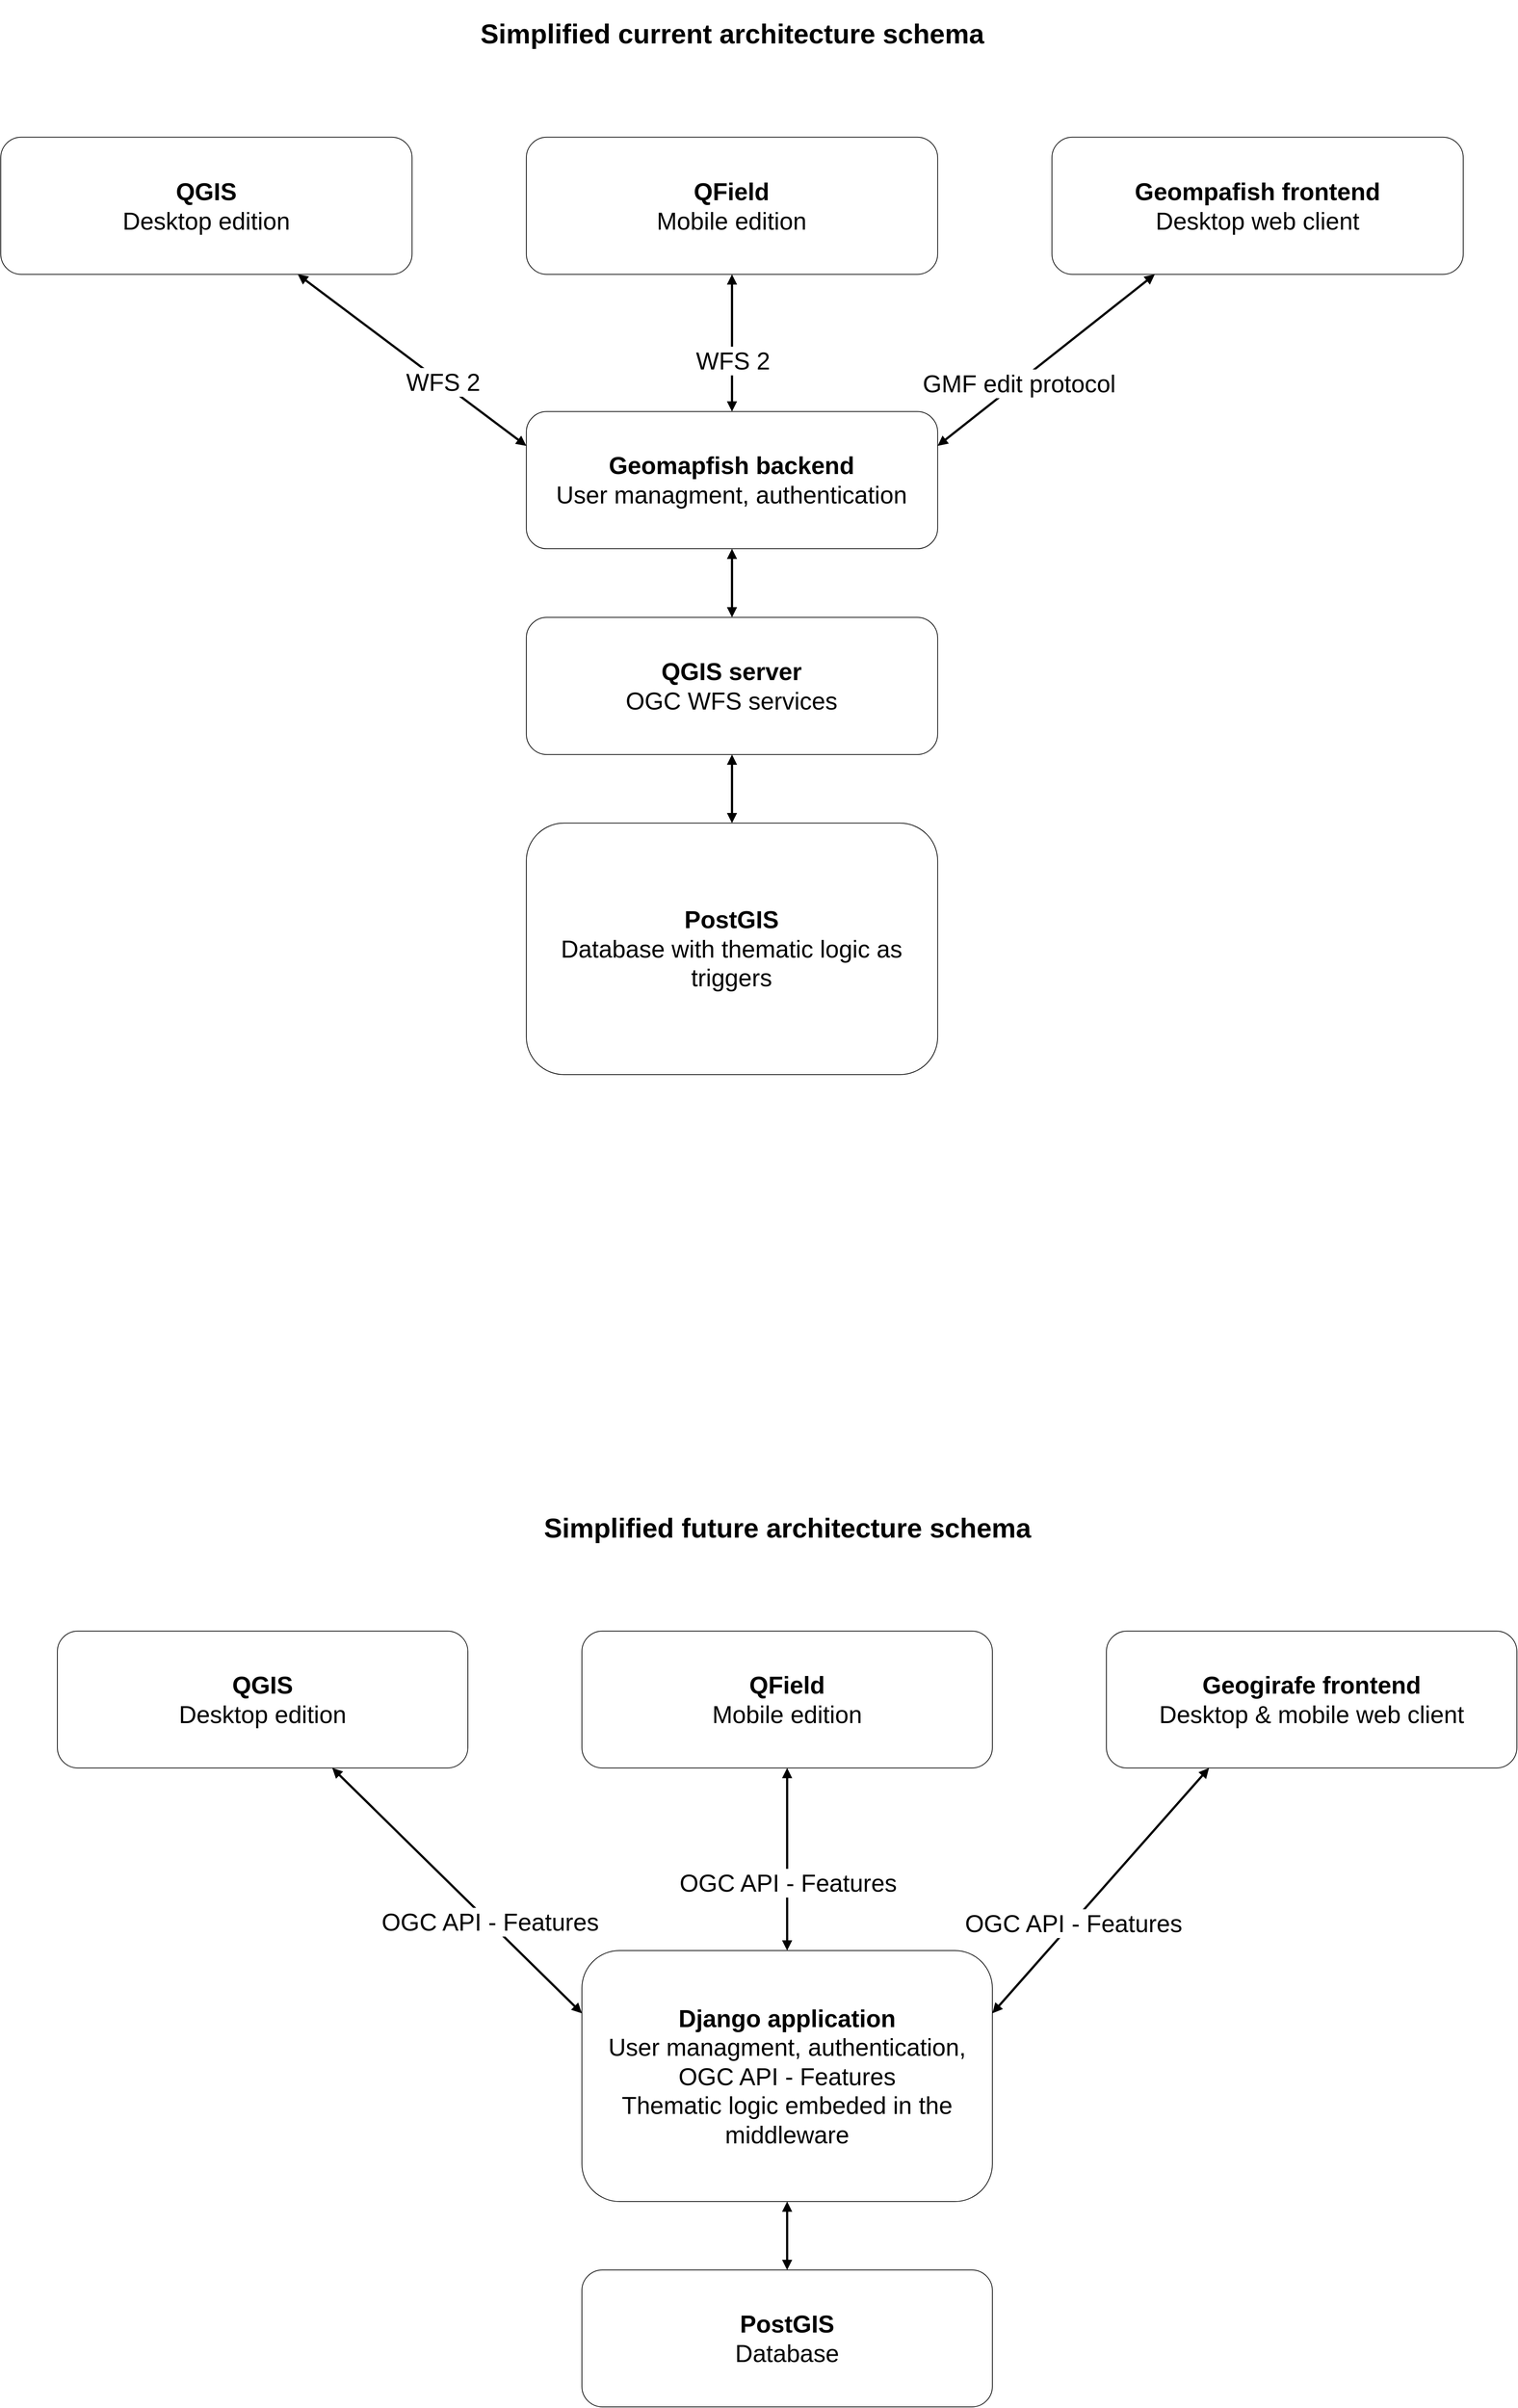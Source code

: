 <mxfile version="20.3.0" type="device"><diagram id="4FI7NQn6cl-eBrXtmQga" name="Page-1"><mxGraphModel dx="3680" dy="2258" grid="1" gridSize="10" guides="1" tooltips="1" connect="1" arrows="1" fold="1" page="1" pageScale="1" pageWidth="4681" pageHeight="3300" math="0" shadow="0"><root><mxCell id="0"/><mxCell id="1" parent="0"/><mxCell id="F3-jx-4iaMzm2zYqN1NQ-1" value="&lt;b style=&quot;font-size: 33px;&quot;&gt;Geomapfish backend&lt;br style=&quot;font-size: 33px;&quot;&gt;&lt;/b&gt;User managment, authentication" style="rounded=1;whiteSpace=wrap;html=1;fontFamily=Helvetica;fontSize=33;" parent="1" vertex="1"><mxGeometry x="994.47" y="769.149" width="559.15" height="186.383" as="geometry"/></mxCell><mxCell id="F3-jx-4iaMzm2zYqN1NQ-14" value="" style="edgeStyle=orthogonalEdgeStyle;rounded=0;orthogonalLoop=1;jettySize=auto;html=1;startArrow=block;startFill=1;endArrow=block;endFill=1;fontFamily=Helvetica;fontSize=33;strokeWidth=3;" parent="1" source="F3-jx-4iaMzm2zYqN1NQ-2" target="F3-jx-4iaMzm2zYqN1NQ-1" edge="1"><mxGeometry relative="1" as="geometry"/></mxCell><mxCell id="F3-jx-4iaMzm2zYqN1NQ-2" value="&lt;b style=&quot;font-size: 33px;&quot;&gt;QGIS server&lt;br style=&quot;font-size: 33px;&quot;&gt;&lt;/b&gt;OGC WFS services" style="rounded=1;whiteSpace=wrap;html=1;fontFamily=Helvetica;fontSize=33;" parent="1" vertex="1"><mxGeometry x="994.47" y="1048.723" width="559.15" height="186.383" as="geometry"/></mxCell><mxCell id="F3-jx-4iaMzm2zYqN1NQ-15" value="" style="edgeStyle=orthogonalEdgeStyle;rounded=0;orthogonalLoop=1;jettySize=auto;html=1;startArrow=block;startFill=1;endArrow=block;endFill=1;fontFamily=Helvetica;fontSize=33;strokeWidth=3;" parent="1" source="F3-jx-4iaMzm2zYqN1NQ-3" target="F3-jx-4iaMzm2zYqN1NQ-2" edge="1"><mxGeometry relative="1" as="geometry"/></mxCell><mxCell id="F3-jx-4iaMzm2zYqN1NQ-3" value="&lt;b style=&quot;font-size: 33px;&quot;&gt;PostGIS&lt;/b&gt;&lt;br style=&quot;font-size: 33px;&quot;&gt;Database with thematic logic as triggers" style="rounded=1;whiteSpace=wrap;html=1;fontFamily=Helvetica;fontSize=33;" parent="1" vertex="1"><mxGeometry x="994.47" y="1328.298" width="559.15" height="341.702" as="geometry"/></mxCell><mxCell id="F3-jx-4iaMzm2zYqN1NQ-4" value="&lt;b style=&quot;font-size: 33px;&quot;&gt;QField&lt;/b&gt;&lt;br style=&quot;font-size: 33px;&quot;&gt;Mobile edition" style="rounded=1;whiteSpace=wrap;html=1;fontFamily=Helvetica;fontSize=33;" parent="1" vertex="1"><mxGeometry x="994.47" y="396.383" width="559.15" height="186.383" as="geometry"/></mxCell><mxCell id="F3-jx-4iaMzm2zYqN1NQ-5" value="&lt;b style=&quot;font-size: 33px;&quot;&gt;QGIS&lt;/b&gt;&lt;br style=&quot;font-size: 33px;&quot;&gt;Desktop edition" style="rounded=1;whiteSpace=wrap;html=1;fontFamily=Helvetica;fontSize=33;" parent="1" vertex="1"><mxGeometry x="280" y="396.383" width="559.15" height="186.383" as="geometry"/></mxCell><mxCell id="F3-jx-4iaMzm2zYqN1NQ-6" value="&lt;b style=&quot;font-size: 33px;&quot;&gt;Geompafish frontend&lt;br style=&quot;font-size: 33px;&quot;&gt;&lt;/b&gt;Desktop web client" style="rounded=1;whiteSpace=wrap;html=1;fontFamily=Helvetica;fontSize=33;" parent="1" vertex="1"><mxGeometry x="1708.94" y="396.383" width="559.15" height="186.383" as="geometry"/></mxCell><mxCell id="F3-jx-4iaMzm2zYqN1NQ-7" value="" style="endArrow=block;startArrow=block;html=1;rounded=0;exitX=0.5;exitY=0;exitDx=0;exitDy=0;entryX=0.5;entryY=1;entryDx=0;entryDy=0;startFill=1;endFill=1;fontFamily=Helvetica;fontSize=33;strokeWidth=3;" parent="1" source="F3-jx-4iaMzm2zYqN1NQ-1" target="F3-jx-4iaMzm2zYqN1NQ-4" edge="1"><mxGeometry width="50" height="50" relative="1" as="geometry"><mxPoint x="1211.917" y="738.085" as="sourcePoint"/><mxPoint x="1367.237" y="582.766" as="targetPoint"/></mxGeometry></mxCell><mxCell id="F3-jx-4iaMzm2zYqN1NQ-8" value="WFS 2" style="edgeLabel;html=1;align=center;verticalAlign=middle;resizable=0;points=[];fontFamily=Helvetica;labelBackgroundColor=default;labelBorderColor=none;spacing=4;spacingTop=2;spacingBottom=2;spacingLeft=2;spacingRight=2;fontSize=33;" parent="F3-jx-4iaMzm2zYqN1NQ-7" vertex="1" connectable="0"><mxGeometry x="-0.26" y="-1" relative="1" as="geometry"><mxPoint as="offset"/></mxGeometry></mxCell><mxCell id="F3-jx-4iaMzm2zYqN1NQ-9" value="" style="endArrow=block;startArrow=block;html=1;rounded=0;exitX=1;exitY=0.25;exitDx=0;exitDy=0;startFill=1;endFill=1;entryX=0.25;entryY=1;entryDx=0;entryDy=0;fontFamily=Helvetica;fontSize=33;strokeWidth=3;" parent="1" source="F3-jx-4iaMzm2zYqN1NQ-1" target="F3-jx-4iaMzm2zYqN1NQ-6" edge="1"><mxGeometry width="50" height="50" relative="1" as="geometry"><mxPoint x="1305.109" y="986.596" as="sourcePoint"/><mxPoint x="1988.515" y="582.766" as="targetPoint"/></mxGeometry></mxCell><mxCell id="F3-jx-4iaMzm2zYqN1NQ-10" value="GMF edit protocol" style="edgeLabel;align=center;verticalAlign=middle;resizable=0;points=[];fontFamily=Helvetica;labelBackgroundColor=default;labelBorderColor=none;spacing=4;spacingTop=2;spacingBottom=2;spacingLeft=2;spacingRight=2;html=1;fontSize=33;" parent="F3-jx-4iaMzm2zYqN1NQ-9" vertex="1" connectable="0"><mxGeometry x="-0.26" y="-1" relative="1" as="geometry"><mxPoint as="offset"/></mxGeometry></mxCell><mxCell id="F3-jx-4iaMzm2zYqN1NQ-11" value="" style="endArrow=block;startArrow=block;html=1;rounded=0;startFill=1;endFill=1;exitX=0;exitY=0.25;exitDx=0;exitDy=0;fontFamily=Helvetica;fontSize=33;strokeWidth=3;" parent="1" source="F3-jx-4iaMzm2zYqN1NQ-1" target="F3-jx-4iaMzm2zYqN1NQ-5" edge="1"><mxGeometry width="50" height="50" relative="1" as="geometry"><mxPoint x="1274.045" y="955.532" as="sourcePoint"/><mxPoint x="2019.579" y="613.83" as="targetPoint"/></mxGeometry></mxCell><mxCell id="F3-jx-4iaMzm2zYqN1NQ-12" value="WFS 2" style="edgeLabel;html=1;align=center;verticalAlign=middle;resizable=0;points=[];fontFamily=Helvetica;labelBackgroundColor=default;labelBorderColor=none;spacing=4;spacingTop=2;spacingBottom=2;spacingLeft=2;spacingRight=2;fontSize=33;" parent="F3-jx-4iaMzm2zYqN1NQ-11" vertex="1" connectable="0"><mxGeometry x="-0.26" y="-1" relative="1" as="geometry"><mxPoint as="offset"/></mxGeometry></mxCell><mxCell id="F3-jx-4iaMzm2zYqN1NQ-16" value="&lt;font style=&quot;font-size: 37px;&quot;&gt;Simplified current architecture schema&lt;/font&gt;" style="text;html=1;strokeColor=none;fillColor=none;align=center;verticalAlign=middle;whiteSpace=wrap;rounded=0;fontStyle=1;fontFamily=Helvetica;fontSize=33;" parent="1" vertex="1"><mxGeometry x="388.724" y="210" width="1770.643" height="93.191" as="geometry"/></mxCell><mxCell id="F3-jx-4iaMzm2zYqN1NQ-17" value="&lt;b style=&quot;font-size: 33px;&quot;&gt;Django application&lt;/b&gt;&lt;br style=&quot;font-size: 33px;&quot;&gt;User managment, authentication, OGC API - Features&lt;br style=&quot;font-size: 33px;&quot;&gt;Thematic logic embeded in the middleware" style="rounded=1;whiteSpace=wrap;html=1;fontFamily=Helvetica;fontSize=33;" parent="1" vertex="1"><mxGeometry x="1070" y="2860" width="558" height="341" as="geometry"/></mxCell><mxCell id="F3-jx-4iaMzm2zYqN1NQ-32" value="" style="edgeStyle=orthogonalEdgeStyle;rounded=0;orthogonalLoop=1;jettySize=auto;html=1;fontFamily=Helvetica;fontSize=33;startArrow=block;startFill=1;endArrow=block;endFill=1;strokeWidth=3;" parent="1" source="F3-jx-4iaMzm2zYqN1NQ-21" target="F3-jx-4iaMzm2zYqN1NQ-17" edge="1"><mxGeometry relative="1" as="geometry"/></mxCell><mxCell id="F3-jx-4iaMzm2zYqN1NQ-21" value="&lt;b style=&quot;font-size: 33px;&quot;&gt;PostGIS&lt;/b&gt;&lt;br style=&quot;font-size: 33px;&quot;&gt;Database" style="rounded=1;whiteSpace=wrap;html=1;fontFamily=Helvetica;fontSize=33;" parent="1" vertex="1"><mxGeometry x="1070" y="3294" width="558" height="186" as="geometry"/></mxCell><mxCell id="F3-jx-4iaMzm2zYqN1NQ-22" value="&lt;b style=&quot;font-size: 33px;&quot;&gt;QField&lt;/b&gt;&lt;br style=&quot;font-size: 33px;&quot;&gt;Mobile edition" style="rounded=1;whiteSpace=wrap;html=1;fontFamily=Helvetica;fontSize=33;" parent="1" vertex="1"><mxGeometry x="1070" y="2426" width="558" height="186" as="geometry"/></mxCell><mxCell id="F3-jx-4iaMzm2zYqN1NQ-23" value="&lt;b style=&quot;font-size: 33px;&quot;&gt;QGIS&lt;/b&gt;&lt;br style=&quot;font-size: 33px;&quot;&gt;Desktop edition" style="rounded=1;whiteSpace=wrap;html=1;fontFamily=Helvetica;fontSize=33;" parent="1" vertex="1"><mxGeometry x="357" y="2426" width="558" height="186" as="geometry"/></mxCell><mxCell id="F3-jx-4iaMzm2zYqN1NQ-24" value="&lt;b style=&quot;font-size: 33px;&quot;&gt;Geogirafe frontend&lt;br style=&quot;font-size: 33px;&quot;&gt;&lt;/b&gt;Desktop &amp;amp; mobile web client" style="rounded=1;whiteSpace=wrap;html=1;fontFamily=Helvetica;fontSize=33;" parent="1" vertex="1"><mxGeometry x="1783" y="2426" width="558" height="186" as="geometry"/></mxCell><mxCell id="F3-jx-4iaMzm2zYqN1NQ-25" value="" style="endArrow=block;startArrow=block;html=1;rounded=0;exitX=0.5;exitY=0;exitDx=0;exitDy=0;entryX=0.5;entryY=1;entryDx=0;entryDy=0;startFill=1;endFill=1;fontFamily=Helvetica;fontSize=33;strokeWidth=3;" parent="1" source="F3-jx-4iaMzm2zYqN1NQ-17" target="F3-jx-4iaMzm2zYqN1NQ-22" edge="1"><mxGeometry width="50" height="50" relative="1" as="geometry"><mxPoint x="1287" y="2767" as="sourcePoint"/><mxPoint x="1442" y="2612" as="targetPoint"/></mxGeometry></mxCell><mxCell id="F3-jx-4iaMzm2zYqN1NQ-26" value="OGC API - Features" style="edgeLabel;html=1;align=center;verticalAlign=middle;resizable=0;points=[];fontFamily=Helvetica;labelBackgroundColor=default;labelBorderColor=none;spacing=4;spacingTop=2;spacingBottom=2;spacingLeft=2;spacingRight=2;fontSize=33;" parent="F3-jx-4iaMzm2zYqN1NQ-25" vertex="1" connectable="0"><mxGeometry x="-0.26" y="-1" relative="1" as="geometry"><mxPoint as="offset"/></mxGeometry></mxCell><mxCell id="F3-jx-4iaMzm2zYqN1NQ-27" value="" style="endArrow=block;startArrow=block;html=1;rounded=0;exitX=1;exitY=0.25;exitDx=0;exitDy=0;startFill=1;endFill=1;entryX=0.25;entryY=1;entryDx=0;entryDy=0;fontFamily=Helvetica;fontSize=33;strokeWidth=3;" parent="1" source="F3-jx-4iaMzm2zYqN1NQ-17" target="F3-jx-4iaMzm2zYqN1NQ-24" edge="1"><mxGeometry width="50" height="50" relative="1" as="geometry"><mxPoint x="1380" y="3015" as="sourcePoint"/><mxPoint x="2062" y="2612" as="targetPoint"/></mxGeometry></mxCell><mxCell id="F3-jx-4iaMzm2zYqN1NQ-28" value="OGC API - Features" style="edgeLabel;html=1;align=center;verticalAlign=middle;resizable=0;points=[];fontFamily=Helvetica;labelBackgroundColor=default;labelBorderColor=none;spacing=4;spacingTop=2;spacingBottom=2;spacingLeft=2;spacingRight=2;fontSize=33;" parent="F3-jx-4iaMzm2zYqN1NQ-27" vertex="1" connectable="0"><mxGeometry x="-0.26" y="-1" relative="1" as="geometry"><mxPoint as="offset"/></mxGeometry></mxCell><mxCell id="F3-jx-4iaMzm2zYqN1NQ-29" value="" style="endArrow=block;startArrow=block;html=1;rounded=0;startFill=1;endFill=1;exitX=0;exitY=0.25;exitDx=0;exitDy=0;fontFamily=Helvetica;fontSize=33;strokeWidth=3;" parent="1" source="F3-jx-4iaMzm2zYqN1NQ-17" target="F3-jx-4iaMzm2zYqN1NQ-23" edge="1"><mxGeometry width="50" height="50" relative="1" as="geometry"><mxPoint x="1349" y="2984" as="sourcePoint"/><mxPoint x="2093" y="2643" as="targetPoint"/></mxGeometry></mxCell><mxCell id="F3-jx-4iaMzm2zYqN1NQ-30" value="OGC API - Features" style="edgeLabel;html=1;align=center;verticalAlign=middle;resizable=0;points=[];fontFamily=Helvetica;labelBackgroundColor=default;labelBorderColor=none;spacing=4;spacingTop=2;spacingBottom=2;spacingLeft=2;spacingRight=2;fontSize=33;" parent="F3-jx-4iaMzm2zYqN1NQ-29" vertex="1" connectable="0"><mxGeometry x="-0.26" y="-1" relative="1" as="geometry"><mxPoint as="offset"/></mxGeometry></mxCell><mxCell id="F3-jx-4iaMzm2zYqN1NQ-31" value="&lt;font style=&quot;font-size: 37px;&quot;&gt;Simplified future architecture schema&lt;/font&gt;" style="text;html=1;strokeColor=none;fillColor=none;align=center;verticalAlign=middle;whiteSpace=wrap;rounded=0;fontStyle=1;fontFamily=Helvetica;fontSize=33;" parent="1" vertex="1"><mxGeometry x="465.5" y="2240" width="1767" height="93" as="geometry"/></mxCell></root></mxGraphModel></diagram></mxfile>